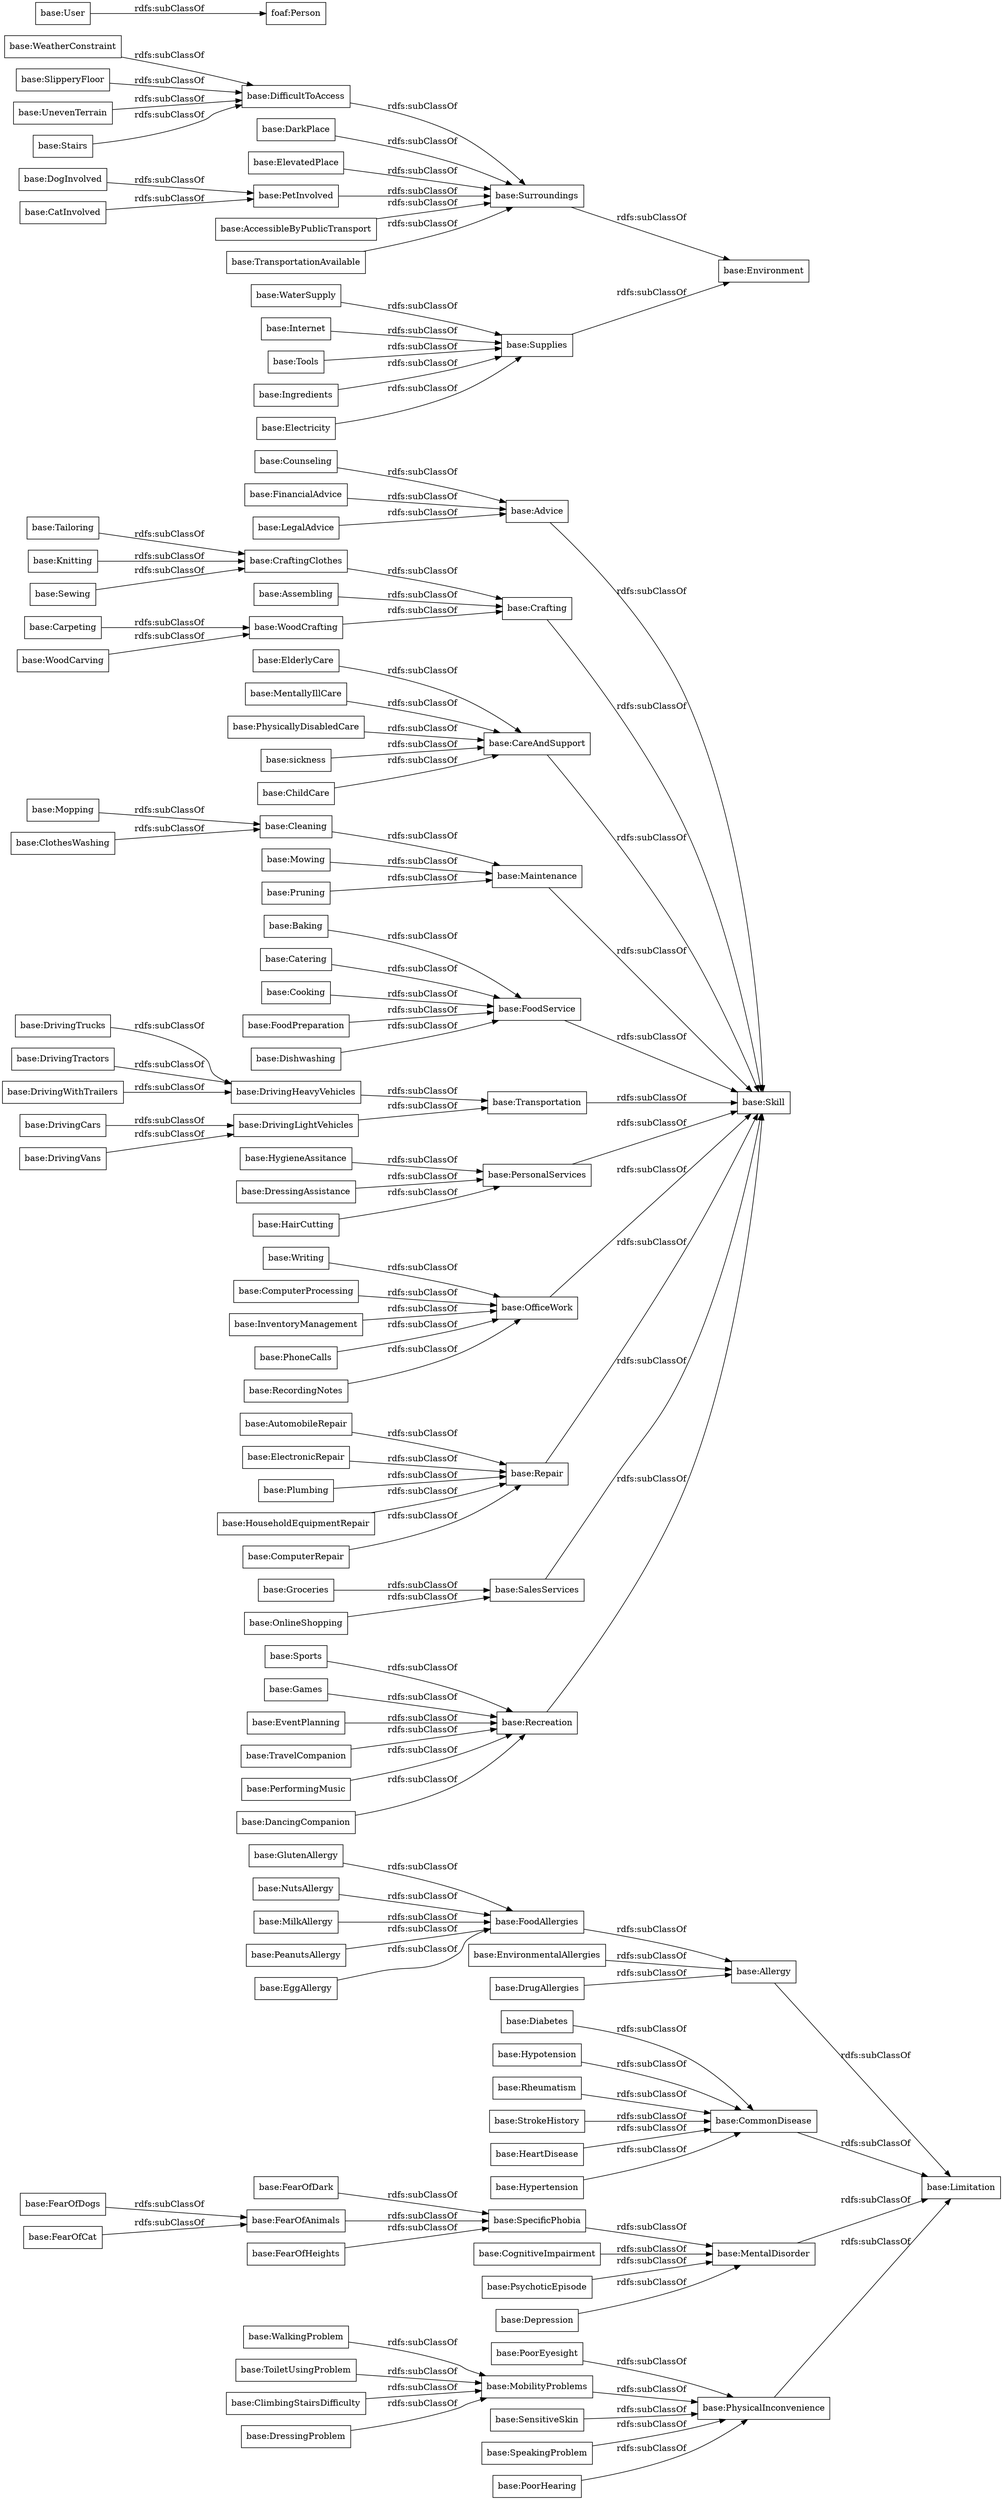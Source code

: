 digraph ar2dtool_diagram { 
rankdir=LR;
size="1000"
node [shape = rectangle, color="black"]; "base:WalkingProblem" "base:Sports" "base:Mopping" "base:Diabetes" "base:Plumbing" "base:Cleaning" "base:Advice" "base:DrivingCars" "base:WaterSupply" "base:InventoryManagement" "base:Hypotension" "base:Cooking" "base:PoorHearing" "base:EventPlanning" "base:CognitiveImpairment" "base:HouseholdEquipmentRepair" "base:Allergy" "base:Rheumatism" "base:CraftingClothes" "base:UnevenTerrain" "base:Crafting" "base:Carpeting" "base:DrivingHeavyVehicles" "base:TravelCompanion" "base:Mowing" "base:TransportationAvailable" "base:Recreation" "base:PerformingMusic" "base:PhysicallyDisabledCare" "base:PhoneCalls" "base:DrivingTrucks" "base:FearOfDark" "base:PoorEyesight" "base:CommonDisease" "base:FearOfDogs" "base:DancingCompanion" "base:DrivingTractors" "base:DifficultToAccess" "base:MilkAllergy" "base:Groceries" "base:FoodPreparation" "base:DressingProblem" "base:EnvironmentalAllergies" "base:SensitiveSkin" "base:sickness" "base:RecordingNotes" "base:Tailoring" "base:Assembling" "base:Ingredients" "foaf:Person" "base:ToiletUsingProblem" "base:Limitation" "base:MobilityProblems" "base:SpecificPhobia" "base:Pruning" "base:CareAndSupport" "base:DrivingWithTrailers" "base:PeanutsAllergy" "base:StrokeHistory" "base:DarkPlace" "base:WoodCarving" "base:FearOfAnimals" "base:Maintenance" "base:User" "base:Stairs" "base:DrugAllergies" "base:ComputerRepair" "base:Dishwashing" "base:ElevatedPlace" "base:ChildCare" "base:DrivingVans" "base:ClothesWashing" "base:ElderlyCare" "base:OnlineShopping" "base:HygieneAssitance" "base:MentallyIllCare" "base:Environment" "base:FoodService" "base:ClimbingStairsDifficulty" "base:Electricity" "base:EggAllergy" "base:Internet" "base:HeartDisease" "base:Transportation" "base:Counseling" "base:WeatherConstraint" "base:Writing" "base:FinancialAdvice" "base:PetInvolved" "base:PersonalServices" "base:DogInvolved" "base:FoodAllergies" "base:AutomobileRepair" "base:Games" "base:Tools" "base:Surroundings" "base:GlutenAllergy" "base:FearOfCat" "base:SlipperyFloor" "base:MentalDisorder" "base:FearOfHeights" "base:Baking" "base:DrivingLightVehicles" "base:DressingAssistance" "base:OfficeWork" "base:PsychoticEpisode" "base:Hypertension" "base:SpeakingProblem" "base:NutsAllergy" "base:Knitting" "base:ElectronicRepair" "base:AccessibleByPublicTransport" "base:Repair" "base:SalesServices" "base:Skill" "base:Supplies" "base:HairCutting" "base:Catering" "base:LegalAdvice" "base:WoodCrafting" "base:ComputerProcessing" "base:PhysicalInconvenience" "base:CatInvolved" "base:Depression" "base:Sewing" ; /*classes style*/
	"base:FoodAllergies" -> "base:Allergy" [ label = "rdfs:subClassOf" ];
	"base:HairCutting" -> "base:PersonalServices" [ label = "rdfs:subClassOf" ];
	"base:NutsAllergy" -> "base:FoodAllergies" [ label = "rdfs:subClassOf" ];
	"base:AccessibleByPublicTransport" -> "base:Surroundings" [ label = "rdfs:subClassOf" ];
	"base:PersonalServices" -> "base:Skill" [ label = "rdfs:subClassOf" ];
	"base:Counseling" -> "base:Advice" [ label = "rdfs:subClassOf" ];
	"base:DrugAllergies" -> "base:Allergy" [ label = "rdfs:subClassOf" ];
	"base:FinancialAdvice" -> "base:Advice" [ label = "rdfs:subClassOf" ];
	"base:Groceries" -> "base:SalesServices" [ label = "rdfs:subClassOf" ];
	"base:DancingCompanion" -> "base:Recreation" [ label = "rdfs:subClassOf" ];
	"base:SlipperyFloor" -> "base:DifficultToAccess" [ label = "rdfs:subClassOf" ];
	"base:HouseholdEquipmentRepair" -> "base:Repair" [ label = "rdfs:subClassOf" ];
	"base:CatInvolved" -> "base:PetInvolved" [ label = "rdfs:subClassOf" ];
	"base:Ingredients" -> "base:Supplies" [ label = "rdfs:subClassOf" ];
	"base:Internet" -> "base:Supplies" [ label = "rdfs:subClassOf" ];
	"base:CareAndSupport" -> "base:Skill" [ label = "rdfs:subClassOf" ];
	"base:DrivingTractors" -> "base:DrivingHeavyVehicles" [ label = "rdfs:subClassOf" ];
	"base:Games" -> "base:Recreation" [ label = "rdfs:subClassOf" ];
	"base:Hypotension" -> "base:CommonDisease" [ label = "rdfs:subClassOf" ];
	"base:Carpeting" -> "base:WoodCrafting" [ label = "rdfs:subClassOf" ];
	"base:Allergy" -> "base:Limitation" [ label = "rdfs:subClassOf" ];
	"base:OfficeWork" -> "base:Skill" [ label = "rdfs:subClassOf" ];
	"base:Plumbing" -> "base:Repair" [ label = "rdfs:subClassOf" ];
	"base:Depression" -> "base:MentalDisorder" [ label = "rdfs:subClassOf" ];
	"base:FearOfAnimals" -> "base:SpecificPhobia" [ label = "rdfs:subClassOf" ];
	"base:FearOfCat" -> "base:FearOfAnimals" [ label = "rdfs:subClassOf" ];
	"base:ToiletUsingProblem" -> "base:MobilityProblems" [ label = "rdfs:subClassOf" ];
	"base:DrivingHeavyVehicles" -> "base:Transportation" [ label = "rdfs:subClassOf" ];
	"base:FearOfDark" -> "base:SpecificPhobia" [ label = "rdfs:subClassOf" ];
	"base:EventPlanning" -> "base:Recreation" [ label = "rdfs:subClassOf" ];
	"base:Sewing" -> "base:CraftingClothes" [ label = "rdfs:subClassOf" ];
	"base:ElectronicRepair" -> "base:Repair" [ label = "rdfs:subClassOf" ];
	"base:MentallyIllCare" -> "base:CareAndSupport" [ label = "rdfs:subClassOf" ];
	"base:DressingAssistance" -> "base:PersonalServices" [ label = "rdfs:subClassOf" ];
	"base:DrivingTrucks" -> "base:DrivingHeavyVehicles" [ label = "rdfs:subClassOf" ];
	"base:WeatherConstraint" -> "base:DifficultToAccess" [ label = "rdfs:subClassOf" ];
	"base:Baking" -> "base:FoodService" [ label = "rdfs:subClassOf" ];
	"base:DrivingLightVehicles" -> "base:Transportation" [ label = "rdfs:subClassOf" ];
	"base:WaterSupply" -> "base:Supplies" [ label = "rdfs:subClassOf" ];
	"base:FearOfDogs" -> "base:FearOfAnimals" [ label = "rdfs:subClassOf" ];
	"base:AutomobileRepair" -> "base:Repair" [ label = "rdfs:subClassOf" ];
	"base:WoodCarving" -> "base:WoodCrafting" [ label = "rdfs:subClassOf" ];
	"base:TravelCompanion" -> "base:Recreation" [ label = "rdfs:subClassOf" ];
	"base:OnlineShopping" -> "base:SalesServices" [ label = "rdfs:subClassOf" ];
	"base:Pruning" -> "base:Maintenance" [ label = "rdfs:subClassOf" ];
	"base:TransportationAvailable" -> "base:Surroundings" [ label = "rdfs:subClassOf" ];
	"base:EggAllergy" -> "base:FoodAllergies" [ label = "rdfs:subClassOf" ];
	"base:PsychoticEpisode" -> "base:MentalDisorder" [ label = "rdfs:subClassOf" ];
	"base:DrivingWithTrailers" -> "base:DrivingHeavyVehicles" [ label = "rdfs:subClassOf" ];
	"base:DogInvolved" -> "base:PetInvolved" [ label = "rdfs:subClassOf" ];
	"base:Catering" -> "base:FoodService" [ label = "rdfs:subClassOf" ];
	"base:Writing" -> "base:OfficeWork" [ label = "rdfs:subClassOf" ];
	"base:SensitiveSkin" -> "base:PhysicalInconvenience" [ label = "rdfs:subClassOf" ];
	"base:DressingProblem" -> "base:MobilityProblems" [ label = "rdfs:subClassOf" ];
	"base:Hypertension" -> "base:CommonDisease" [ label = "rdfs:subClassOf" ];
	"base:MobilityProblems" -> "base:PhysicalInconvenience" [ label = "rdfs:subClassOf" ];
	"base:Advice" -> "base:Skill" [ label = "rdfs:subClassOf" ];
	"base:Repair" -> "base:Skill" [ label = "rdfs:subClassOf" ];
	"base:Electricity" -> "base:Supplies" [ label = "rdfs:subClassOf" ];
	"base:Stairs" -> "base:DifficultToAccess" [ label = "rdfs:subClassOf" ];
	"base:PhoneCalls" -> "base:OfficeWork" [ label = "rdfs:subClassOf" ];
	"base:PerformingMusic" -> "base:Recreation" [ label = "rdfs:subClassOf" ];
	"base:SalesServices" -> "base:Skill" [ label = "rdfs:subClassOf" ];
	"base:FoodService" -> "base:Skill" [ label = "rdfs:subClassOf" ];
	"base:CognitiveImpairment" -> "base:MentalDisorder" [ label = "rdfs:subClassOf" ];
	"base:EnvironmentalAllergies" -> "base:Allergy" [ label = "rdfs:subClassOf" ];
	"base:Recreation" -> "base:Skill" [ label = "rdfs:subClassOf" ];
	"base:CraftingClothes" -> "base:Crafting" [ label = "rdfs:subClassOf" ];
	"base:Cleaning" -> "base:Maintenance" [ label = "rdfs:subClassOf" ];
	"base:ComputerProcessing" -> "base:OfficeWork" [ label = "rdfs:subClassOf" ];
	"base:InventoryManagement" -> "base:OfficeWork" [ label = "rdfs:subClassOf" ];
	"base:DrivingVans" -> "base:DrivingLightVehicles" [ label = "rdfs:subClassOf" ];
	"base:DrivingCars" -> "base:DrivingLightVehicles" [ label = "rdfs:subClassOf" ];
	"base:HygieneAssitance" -> "base:PersonalServices" [ label = "rdfs:subClassOf" ];
	"base:ElevatedPlace" -> "base:Surroundings" [ label = "rdfs:subClassOf" ];
	"base:User" -> "foaf:Person" [ label = "rdfs:subClassOf" ];
	"base:WoodCrafting" -> "base:Crafting" [ label = "rdfs:subClassOf" ];
	"base:Dishwashing" -> "base:FoodService" [ label = "rdfs:subClassOf" ];
	"base:Tools" -> "base:Supplies" [ label = "rdfs:subClassOf" ];
	"base:PoorHearing" -> "base:PhysicalInconvenience" [ label = "rdfs:subClassOf" ];
	"base:DifficultToAccess" -> "base:Surroundings" [ label = "rdfs:subClassOf" ];
	"base:Tailoring" -> "base:CraftingClothes" [ label = "rdfs:subClassOf" ];
	"base:SpeakingProblem" -> "base:PhysicalInconvenience" [ label = "rdfs:subClassOf" ];
	"base:UnevenTerrain" -> "base:DifficultToAccess" [ label = "rdfs:subClassOf" ];
	"base:LegalAdvice" -> "base:Advice" [ label = "rdfs:subClassOf" ];
	"base:PeanutsAllergy" -> "base:FoodAllergies" [ label = "rdfs:subClassOf" ];
	"base:DarkPlace" -> "base:Surroundings" [ label = "rdfs:subClassOf" ];
	"base:Crafting" -> "base:Skill" [ label = "rdfs:subClassOf" ];
	"base:Supplies" -> "base:Environment" [ label = "rdfs:subClassOf" ];
	"base:Diabetes" -> "base:CommonDisease" [ label = "rdfs:subClassOf" ];
	"base:MilkAllergy" -> "base:FoodAllergies" [ label = "rdfs:subClassOf" ];
	"base:SpecificPhobia" -> "base:MentalDisorder" [ label = "rdfs:subClassOf" ];
	"base:PhysicallyDisabledCare" -> "base:CareAndSupport" [ label = "rdfs:subClassOf" ];
	"base:FearOfHeights" -> "base:SpecificPhobia" [ label = "rdfs:subClassOf" ];
	"base:MentalDisorder" -> "base:Limitation" [ label = "rdfs:subClassOf" ];
	"base:Mowing" -> "base:Maintenance" [ label = "rdfs:subClassOf" ];
	"base:Mopping" -> "base:Cleaning" [ label = "rdfs:subClassOf" ];
	"base:ClothesWashing" -> "base:Cleaning" [ label = "rdfs:subClassOf" ];
	"base:WalkingProblem" -> "base:MobilityProblems" [ label = "rdfs:subClassOf" ];
	"base:Maintenance" -> "base:Skill" [ label = "rdfs:subClassOf" ];
	"base:Rheumatism" -> "base:CommonDisease" [ label = "rdfs:subClassOf" ];
	"base:Cooking" -> "base:FoodService" [ label = "rdfs:subClassOf" ];
	"base:Sports" -> "base:Recreation" [ label = "rdfs:subClassOf" ];
	"base:Knitting" -> "base:CraftingClothes" [ label = "rdfs:subClassOf" ];
	"base:Transportation" -> "base:Skill" [ label = "rdfs:subClassOf" ];
	"base:PhysicalInconvenience" -> "base:Limitation" [ label = "rdfs:subClassOf" ];
	"base:StrokeHistory" -> "base:CommonDisease" [ label = "rdfs:subClassOf" ];
	"base:CommonDisease" -> "base:Limitation" [ label = "rdfs:subClassOf" ];
	"base:HeartDisease" -> "base:CommonDisease" [ label = "rdfs:subClassOf" ];
	"base:sickness" -> "base:CareAndSupport" [ label = "rdfs:subClassOf" ];
	"base:ClimbingStairsDifficulty" -> "base:MobilityProblems" [ label = "rdfs:subClassOf" ];
	"base:ComputerRepair" -> "base:Repair" [ label = "rdfs:subClassOf" ];
	"base:Assembling" -> "base:Crafting" [ label = "rdfs:subClassOf" ];
	"base:FoodPreparation" -> "base:FoodService" [ label = "rdfs:subClassOf" ];
	"base:ChildCare" -> "base:CareAndSupport" [ label = "rdfs:subClassOf" ];
	"base:PoorEyesight" -> "base:PhysicalInconvenience" [ label = "rdfs:subClassOf" ];
	"base:GlutenAllergy" -> "base:FoodAllergies" [ label = "rdfs:subClassOf" ];
	"base:PetInvolved" -> "base:Surroundings" [ label = "rdfs:subClassOf" ];
	"base:Surroundings" -> "base:Environment" [ label = "rdfs:subClassOf" ];
	"base:ElderlyCare" -> "base:CareAndSupport" [ label = "rdfs:subClassOf" ];
	"base:RecordingNotes" -> "base:OfficeWork" [ label = "rdfs:subClassOf" ];

}
